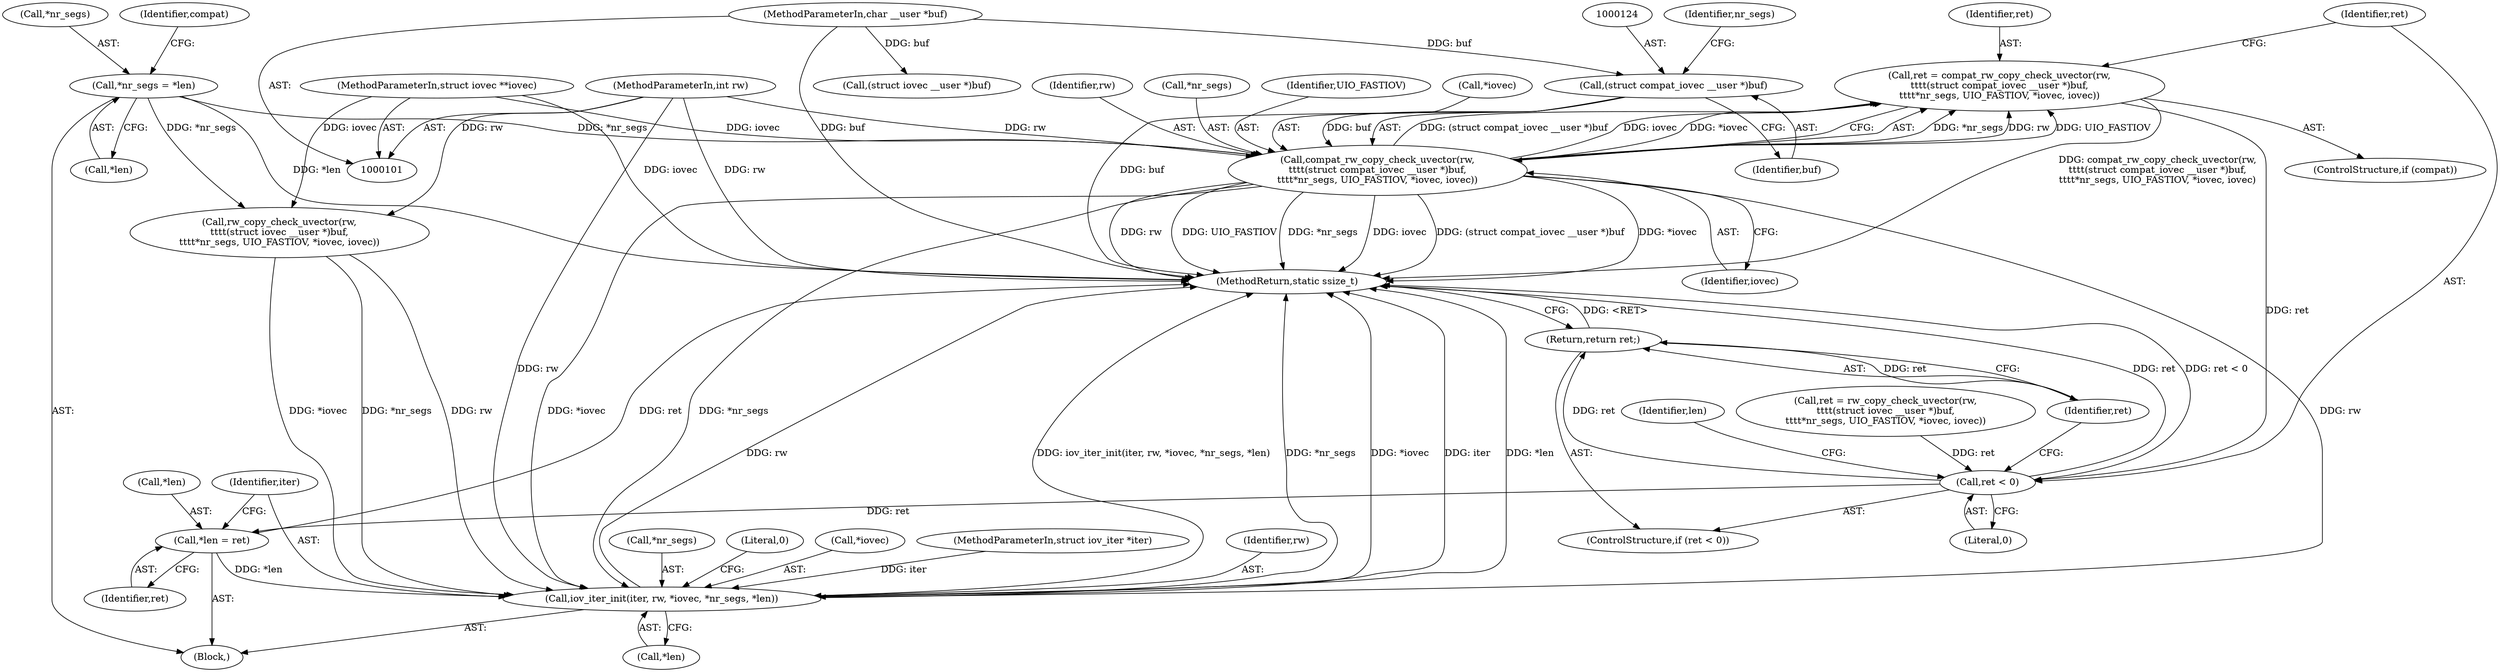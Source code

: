 digraph "0_linux_4c185ce06dca14f5cea192f5a2c981ef50663f2b_1@API" {
"1000119" [label="(Call,ret = compat_rw_copy_check_uvector(rw,\n\t\t\t\t(struct compat_iovec __user *)buf,\n\t\t\t\t*nr_segs, UIO_FASTIOV, *iovec, iovec))"];
"1000121" [label="(Call,compat_rw_copy_check_uvector(rw,\n\t\t\t\t(struct compat_iovec __user *)buf,\n\t\t\t\t*nr_segs, UIO_FASTIOV, *iovec, iovec))"];
"1000103" [label="(MethodParameterIn,int rw)"];
"1000123" [label="(Call,(struct compat_iovec __user *)buf)"];
"1000104" [label="(MethodParameterIn,char __user *buf)"];
"1000112" [label="(Call,*nr_segs = *len)"];
"1000107" [label="(MethodParameterIn,struct iovec **iovec)"];
"1000147" [label="(Call,ret < 0)"];
"1000150" [label="(Return,return ret;)"];
"1000152" [label="(Call,*len = ret)"];
"1000156" [label="(Call,iov_iter_init(iter, rw, *iovec, *nr_segs, *len))"];
"1000123" [label="(Call,(struct compat_iovec __user *)buf)"];
"1000113" [label="(Call,*nr_segs)"];
"1000146" [label="(ControlStructure,if (ret < 0))"];
"1000131" [label="(Identifier,iovec)"];
"1000115" [label="(Call,*len)"];
"1000119" [label="(Call,ret = compat_rw_copy_check_uvector(rw,\n\t\t\t\t(struct compat_iovec __user *)buf,\n\t\t\t\t*nr_segs, UIO_FASTIOV, *iovec, iovec))"];
"1000161" [label="(Call,*nr_segs)"];
"1000137" [label="(Call,(struct iovec __user *)buf)"];
"1000150" [label="(Return,return ret;)"];
"1000122" [label="(Identifier,rw)"];
"1000155" [label="(Identifier,ret)"];
"1000163" [label="(Call,*len)"];
"1000147" [label="(Call,ret < 0)"];
"1000152" [label="(Call,*len = ret)"];
"1000126" [label="(Call,*nr_segs)"];
"1000166" [label="(Literal,0)"];
"1000127" [label="(Identifier,nr_segs)"];
"1000148" [label="(Identifier,ret)"];
"1000167" [label="(MethodReturn,static ssize_t)"];
"1000125" [label="(Identifier,buf)"];
"1000159" [label="(Call,*iovec)"];
"1000117" [label="(ControlStructure,if (compat))"];
"1000135" [label="(Call,rw_copy_check_uvector(rw,\n\t\t\t\t(struct iovec __user *)buf,\n\t\t\t\t*nr_segs, UIO_FASTIOV, *iovec, iovec))"];
"1000157" [label="(Identifier,iter)"];
"1000128" [label="(Identifier,UIO_FASTIOV)"];
"1000109" [label="(MethodParameterIn,struct iov_iter *iter)"];
"1000158" [label="(Identifier,rw)"];
"1000112" [label="(Call,*nr_segs = *len)"];
"1000153" [label="(Call,*len)"];
"1000120" [label="(Identifier,ret)"];
"1000156" [label="(Call,iov_iter_init(iter, rw, *iovec, *nr_segs, *len))"];
"1000149" [label="(Literal,0)"];
"1000151" [label="(Identifier,ret)"];
"1000110" [label="(Block,)"];
"1000107" [label="(MethodParameterIn,struct iovec **iovec)"];
"1000129" [label="(Call,*iovec)"];
"1000104" [label="(MethodParameterIn,char __user *buf)"];
"1000154" [label="(Identifier,len)"];
"1000118" [label="(Identifier,compat)"];
"1000121" [label="(Call,compat_rw_copy_check_uvector(rw,\n\t\t\t\t(struct compat_iovec __user *)buf,\n\t\t\t\t*nr_segs, UIO_FASTIOV, *iovec, iovec))"];
"1000133" [label="(Call,ret = rw_copy_check_uvector(rw,\n\t\t\t\t(struct iovec __user *)buf,\n\t\t\t\t*nr_segs, UIO_FASTIOV, *iovec, iovec))"];
"1000103" [label="(MethodParameterIn,int rw)"];
"1000119" -> "1000117"  [label="AST: "];
"1000119" -> "1000121"  [label="CFG: "];
"1000120" -> "1000119"  [label="AST: "];
"1000121" -> "1000119"  [label="AST: "];
"1000148" -> "1000119"  [label="CFG: "];
"1000119" -> "1000167"  [label="DDG: compat_rw_copy_check_uvector(rw,\n\t\t\t\t(struct compat_iovec __user *)buf,\n\t\t\t\t*nr_segs, UIO_FASTIOV, *iovec, iovec)"];
"1000121" -> "1000119"  [label="DDG: *nr_segs"];
"1000121" -> "1000119"  [label="DDG: rw"];
"1000121" -> "1000119"  [label="DDG: UIO_FASTIOV"];
"1000121" -> "1000119"  [label="DDG: (struct compat_iovec __user *)buf"];
"1000121" -> "1000119"  [label="DDG: iovec"];
"1000121" -> "1000119"  [label="DDG: *iovec"];
"1000119" -> "1000147"  [label="DDG: ret"];
"1000121" -> "1000131"  [label="CFG: "];
"1000122" -> "1000121"  [label="AST: "];
"1000123" -> "1000121"  [label="AST: "];
"1000126" -> "1000121"  [label="AST: "];
"1000128" -> "1000121"  [label="AST: "];
"1000129" -> "1000121"  [label="AST: "];
"1000131" -> "1000121"  [label="AST: "];
"1000121" -> "1000167"  [label="DDG: *nr_segs"];
"1000121" -> "1000167"  [label="DDG: iovec"];
"1000121" -> "1000167"  [label="DDG: (struct compat_iovec __user *)buf"];
"1000121" -> "1000167"  [label="DDG: *iovec"];
"1000121" -> "1000167"  [label="DDG: rw"];
"1000121" -> "1000167"  [label="DDG: UIO_FASTIOV"];
"1000103" -> "1000121"  [label="DDG: rw"];
"1000123" -> "1000121"  [label="DDG: buf"];
"1000112" -> "1000121"  [label="DDG: *nr_segs"];
"1000107" -> "1000121"  [label="DDG: iovec"];
"1000121" -> "1000156"  [label="DDG: rw"];
"1000121" -> "1000156"  [label="DDG: *iovec"];
"1000121" -> "1000156"  [label="DDG: *nr_segs"];
"1000103" -> "1000101"  [label="AST: "];
"1000103" -> "1000167"  [label="DDG: rw"];
"1000103" -> "1000135"  [label="DDG: rw"];
"1000103" -> "1000156"  [label="DDG: rw"];
"1000123" -> "1000125"  [label="CFG: "];
"1000124" -> "1000123"  [label="AST: "];
"1000125" -> "1000123"  [label="AST: "];
"1000127" -> "1000123"  [label="CFG: "];
"1000123" -> "1000167"  [label="DDG: buf"];
"1000104" -> "1000123"  [label="DDG: buf"];
"1000104" -> "1000101"  [label="AST: "];
"1000104" -> "1000167"  [label="DDG: buf"];
"1000104" -> "1000137"  [label="DDG: buf"];
"1000112" -> "1000110"  [label="AST: "];
"1000112" -> "1000115"  [label="CFG: "];
"1000113" -> "1000112"  [label="AST: "];
"1000115" -> "1000112"  [label="AST: "];
"1000118" -> "1000112"  [label="CFG: "];
"1000112" -> "1000167"  [label="DDG: *len"];
"1000112" -> "1000135"  [label="DDG: *nr_segs"];
"1000107" -> "1000101"  [label="AST: "];
"1000107" -> "1000167"  [label="DDG: iovec"];
"1000107" -> "1000135"  [label="DDG: iovec"];
"1000147" -> "1000146"  [label="AST: "];
"1000147" -> "1000149"  [label="CFG: "];
"1000148" -> "1000147"  [label="AST: "];
"1000149" -> "1000147"  [label="AST: "];
"1000151" -> "1000147"  [label="CFG: "];
"1000154" -> "1000147"  [label="CFG: "];
"1000147" -> "1000167"  [label="DDG: ret"];
"1000147" -> "1000167"  [label="DDG: ret < 0"];
"1000133" -> "1000147"  [label="DDG: ret"];
"1000147" -> "1000150"  [label="DDG: ret"];
"1000147" -> "1000152"  [label="DDG: ret"];
"1000150" -> "1000146"  [label="AST: "];
"1000150" -> "1000151"  [label="CFG: "];
"1000151" -> "1000150"  [label="AST: "];
"1000167" -> "1000150"  [label="CFG: "];
"1000150" -> "1000167"  [label="DDG: <RET>"];
"1000151" -> "1000150"  [label="DDG: ret"];
"1000152" -> "1000110"  [label="AST: "];
"1000152" -> "1000155"  [label="CFG: "];
"1000153" -> "1000152"  [label="AST: "];
"1000155" -> "1000152"  [label="AST: "];
"1000157" -> "1000152"  [label="CFG: "];
"1000152" -> "1000167"  [label="DDG: ret"];
"1000152" -> "1000156"  [label="DDG: *len"];
"1000156" -> "1000110"  [label="AST: "];
"1000156" -> "1000163"  [label="CFG: "];
"1000157" -> "1000156"  [label="AST: "];
"1000158" -> "1000156"  [label="AST: "];
"1000159" -> "1000156"  [label="AST: "];
"1000161" -> "1000156"  [label="AST: "];
"1000163" -> "1000156"  [label="AST: "];
"1000166" -> "1000156"  [label="CFG: "];
"1000156" -> "1000167"  [label="DDG: *iovec"];
"1000156" -> "1000167"  [label="DDG: iter"];
"1000156" -> "1000167"  [label="DDG: *len"];
"1000156" -> "1000167"  [label="DDG: rw"];
"1000156" -> "1000167"  [label="DDG: iov_iter_init(iter, rw, *iovec, *nr_segs, *len)"];
"1000156" -> "1000167"  [label="DDG: *nr_segs"];
"1000109" -> "1000156"  [label="DDG: iter"];
"1000135" -> "1000156"  [label="DDG: rw"];
"1000135" -> "1000156"  [label="DDG: *iovec"];
"1000135" -> "1000156"  [label="DDG: *nr_segs"];
}
